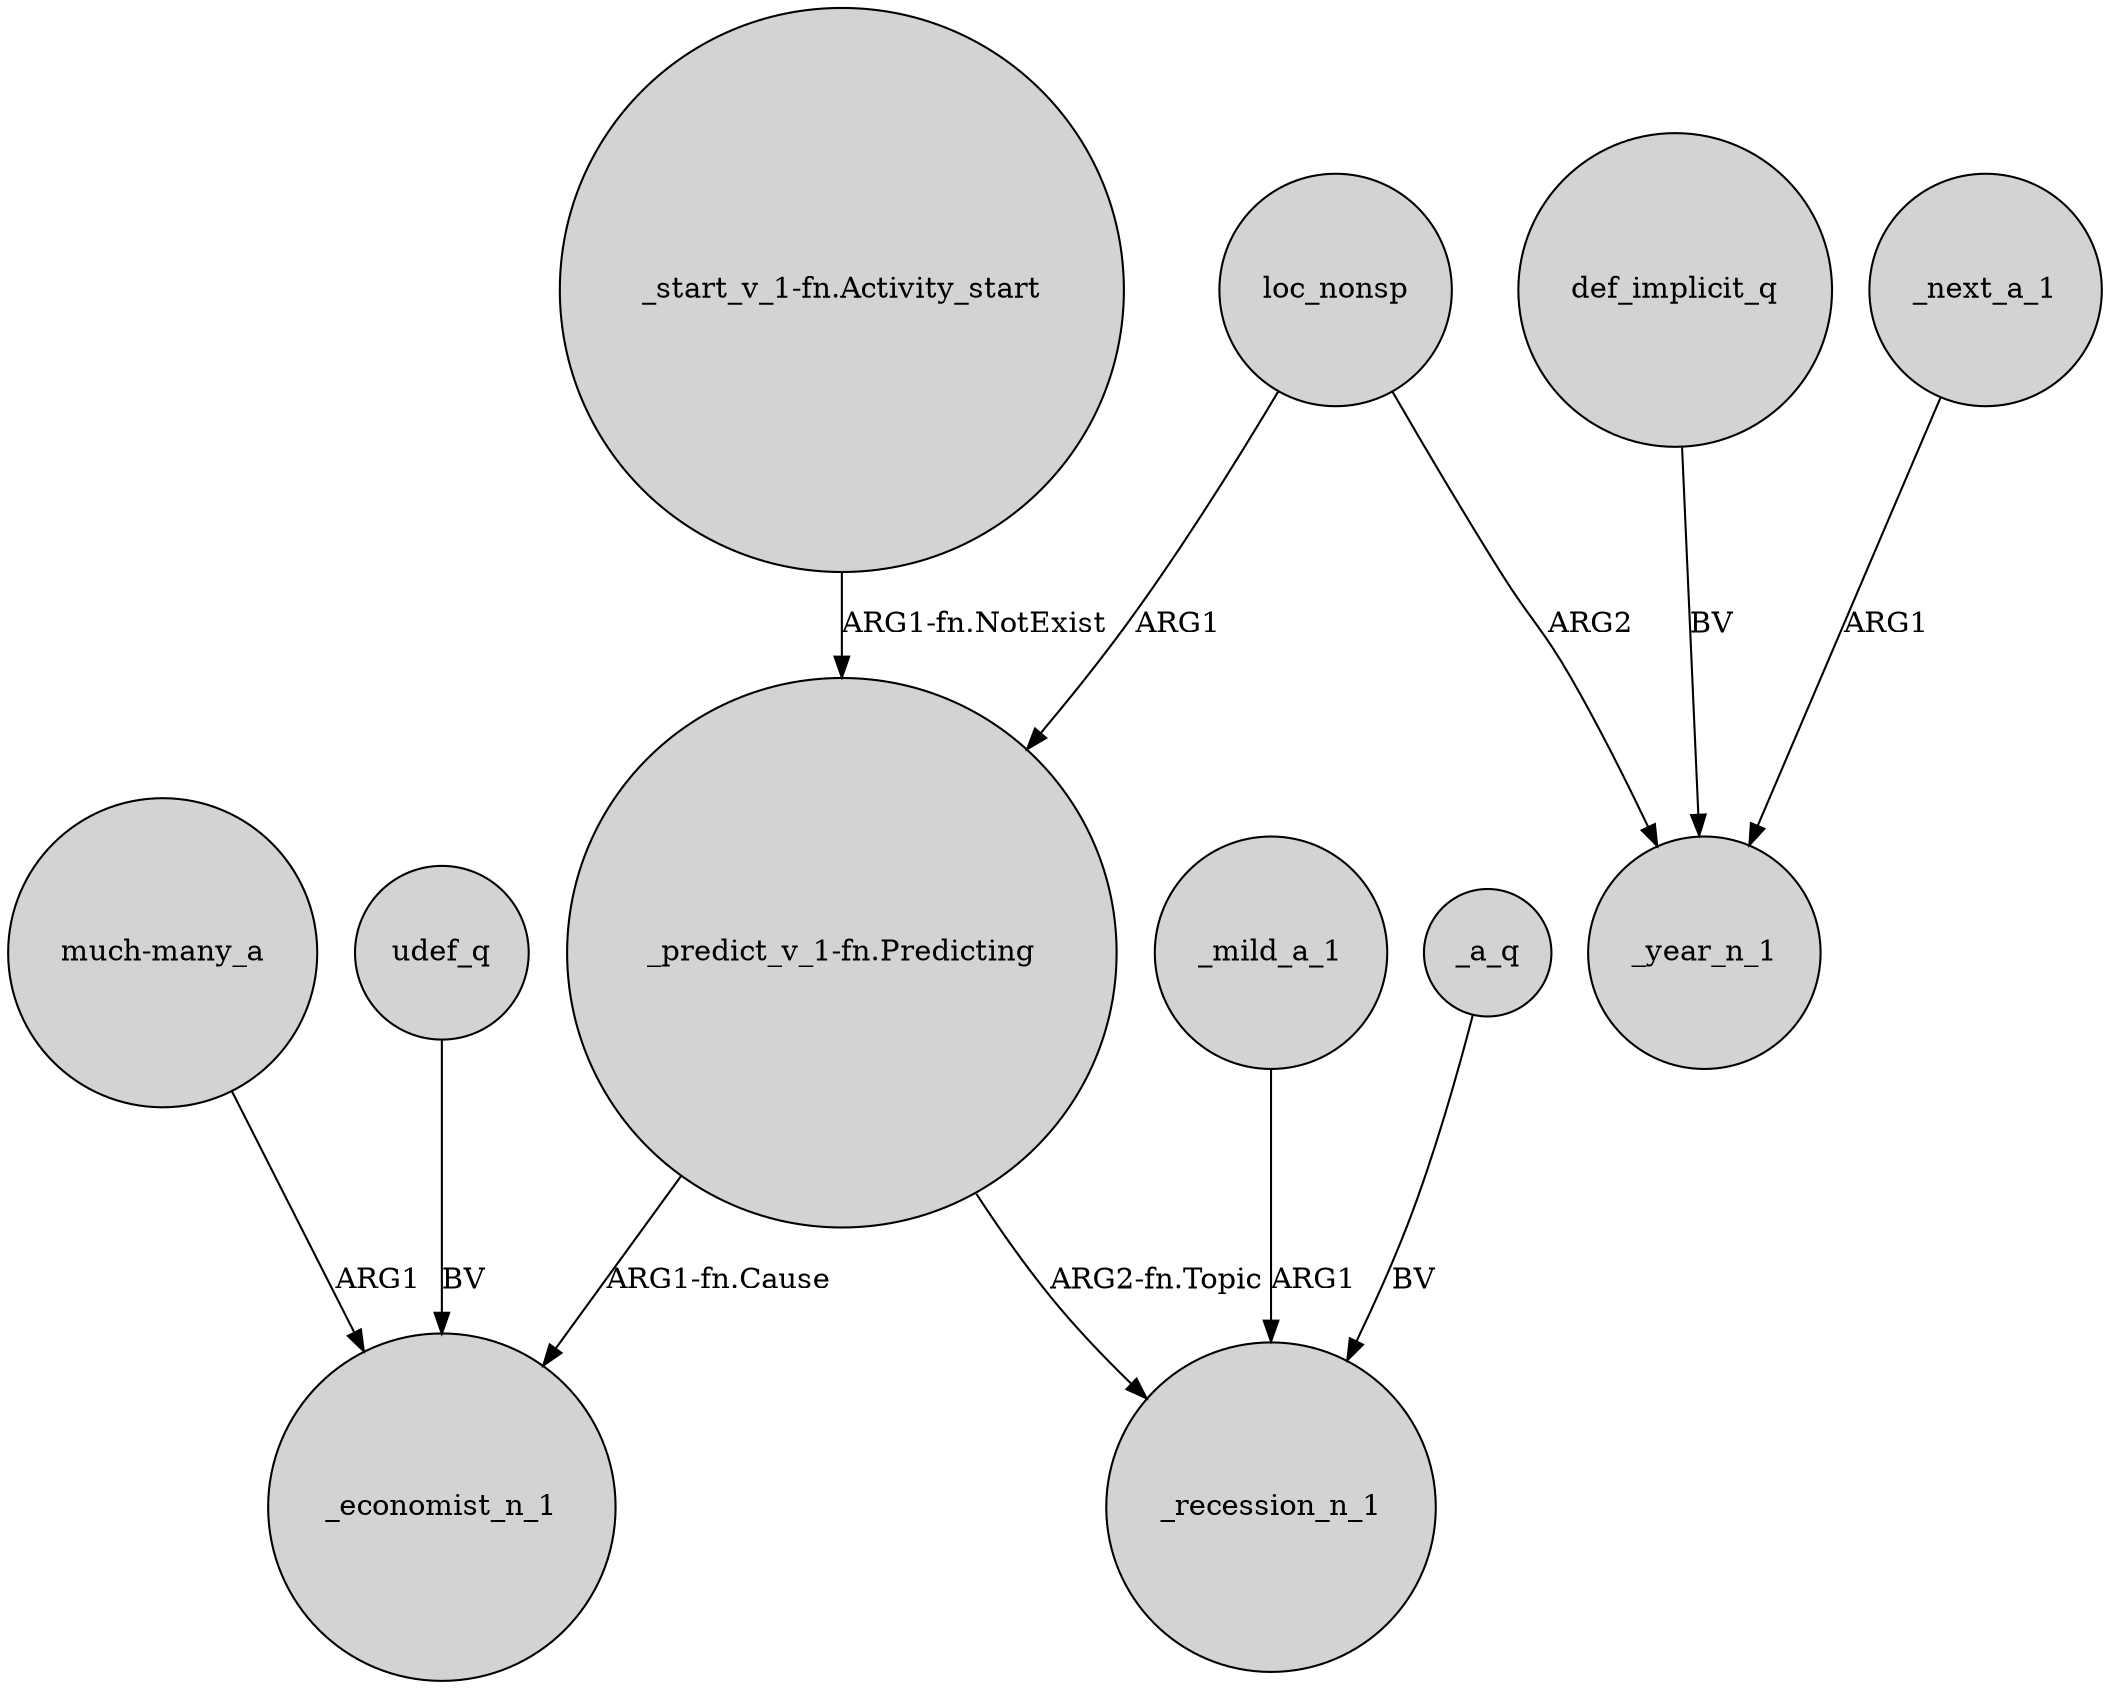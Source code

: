digraph {
	node [shape=circle style=filled]
	"_start_v_1-fn.Activity_start" -> "_predict_v_1-fn.Predicting" [label="ARG1-fn.NotExist"]
	udef_q -> _economist_n_1 [label=BV]
	"_predict_v_1-fn.Predicting" -> _economist_n_1 [label="ARG1-fn.Cause"]
	_next_a_1 -> _year_n_1 [label=ARG1]
	def_implicit_q -> _year_n_1 [label=BV]
	_mild_a_1 -> _recession_n_1 [label=ARG1]
	loc_nonsp -> "_predict_v_1-fn.Predicting" [label=ARG1]
	loc_nonsp -> _year_n_1 [label=ARG2]
	"much-many_a" -> _economist_n_1 [label=ARG1]
	_a_q -> _recession_n_1 [label=BV]
	"_predict_v_1-fn.Predicting" -> _recession_n_1 [label="ARG2-fn.Topic"]
}
